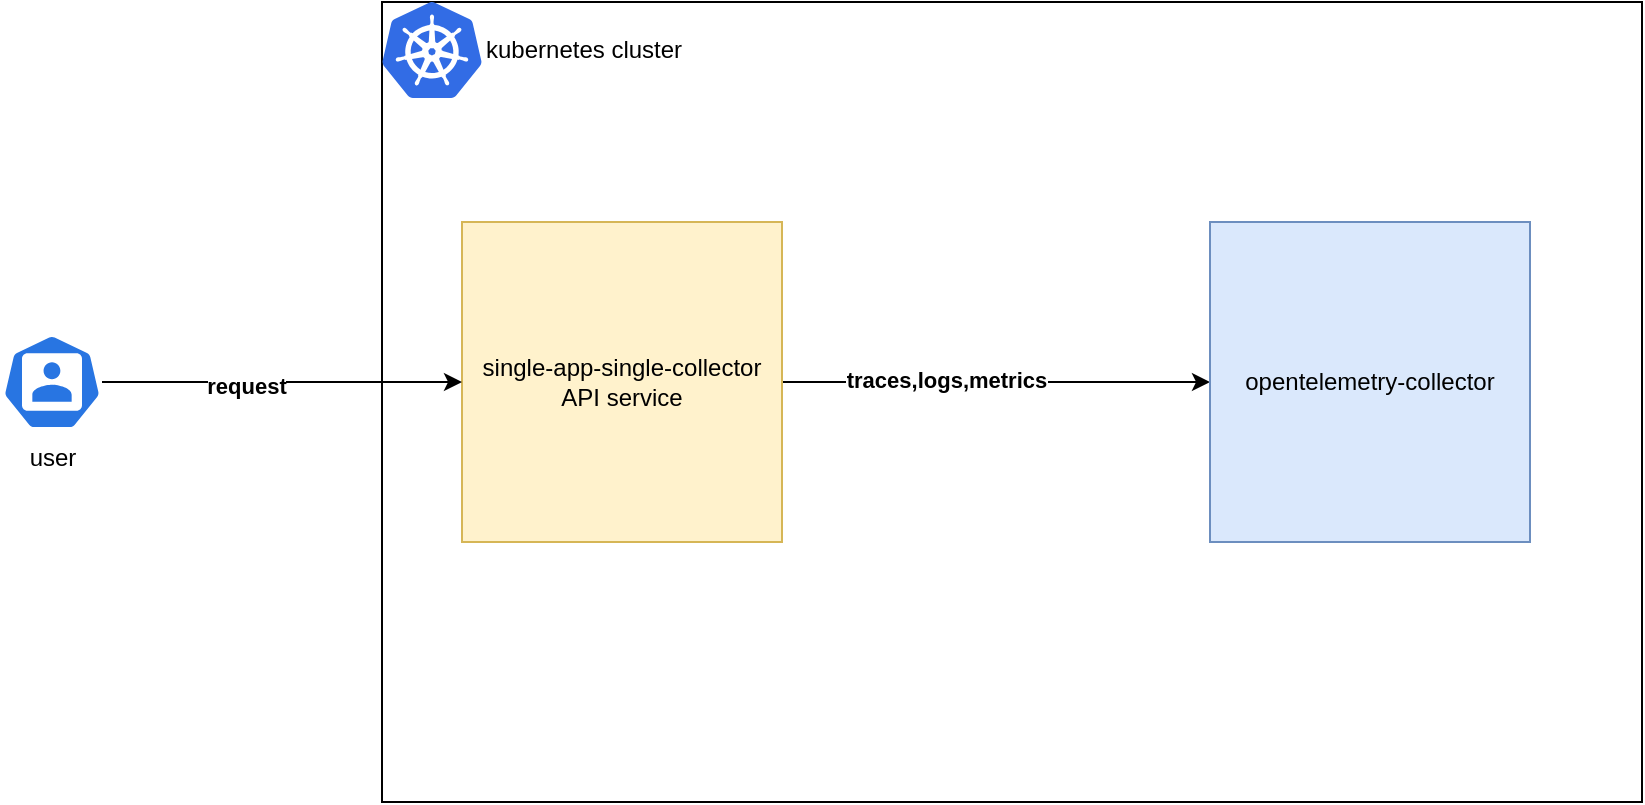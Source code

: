 <mxfile version="22.0.2" type="device">
  <diagram name="Page-1" id="ZXR5-eL-hxK1p33iIBn2">
    <mxGraphModel dx="2261" dy="843" grid="1" gridSize="10" guides="1" tooltips="1" connect="1" arrows="1" fold="1" page="1" pageScale="1" pageWidth="827" pageHeight="1169" math="0" shadow="0">
      <root>
        <mxCell id="0" />
        <mxCell id="1" parent="0" />
        <mxCell id="TIAMCGAYwyrp1Py1rRRc-9" style="edgeStyle=orthogonalEdgeStyle;rounded=0;orthogonalLoop=1;jettySize=auto;html=1;" edge="1" parent="1" source="TIAMCGAYwyrp1Py1rRRc-1" target="TIAMCGAYwyrp1Py1rRRc-8">
          <mxGeometry relative="1" as="geometry" />
        </mxCell>
        <mxCell id="TIAMCGAYwyrp1Py1rRRc-10" value="&lt;b&gt;traces,logs,metrics&lt;/b&gt;" style="edgeLabel;html=1;align=center;verticalAlign=middle;resizable=0;points=[];" vertex="1" connectable="0" parent="TIAMCGAYwyrp1Py1rRRc-9">
          <mxGeometry x="-0.235" y="1" relative="1" as="geometry">
            <mxPoint as="offset" />
          </mxGeometry>
        </mxCell>
        <mxCell id="TIAMCGAYwyrp1Py1rRRc-1" value="single-app-single-collector&lt;br&gt;API service" style="whiteSpace=wrap;html=1;aspect=fixed;fillColor=#fff2cc;strokeColor=#d6b656;" vertex="1" parent="1">
          <mxGeometry x="40" y="310" width="160" height="160" as="geometry" />
        </mxCell>
        <mxCell id="TIAMCGAYwyrp1Py1rRRc-3" style="edgeStyle=orthogonalEdgeStyle;rounded=0;orthogonalLoop=1;jettySize=auto;html=1;entryX=0;entryY=0.5;entryDx=0;entryDy=0;" edge="1" parent="1" source="TIAMCGAYwyrp1Py1rRRc-2" target="TIAMCGAYwyrp1Py1rRRc-1">
          <mxGeometry relative="1" as="geometry" />
        </mxCell>
        <mxCell id="TIAMCGAYwyrp1Py1rRRc-12" value="request" style="edgeLabel;html=1;align=center;verticalAlign=middle;resizable=0;points=[];fontStyle=1" vertex="1" connectable="0" parent="TIAMCGAYwyrp1Py1rRRc-3">
          <mxGeometry x="-0.2" y="-2" relative="1" as="geometry">
            <mxPoint as="offset" />
          </mxGeometry>
        </mxCell>
        <mxCell id="TIAMCGAYwyrp1Py1rRRc-2" value="user" style="sketch=0;html=1;dashed=0;whitespace=wrap;fillColor=#2875E2;strokeColor=#ffffff;points=[[0.005,0.63,0],[0.1,0.2,0],[0.9,0.2,0],[0.5,0,0],[0.995,0.63,0],[0.72,0.99,0],[0.5,1,0],[0.28,0.99,0]];verticalLabelPosition=bottom;align=center;verticalAlign=top;shape=mxgraph.kubernetes.icon;prIcon=user" vertex="1" parent="1">
          <mxGeometry x="-190" y="366" width="50" height="48" as="geometry" />
        </mxCell>
        <mxCell id="TIAMCGAYwyrp1Py1rRRc-13" value="" style="rounded=0;whiteSpace=wrap;html=1;fillColor=none;" vertex="1" parent="1">
          <mxGeometry y="200" width="630" height="400" as="geometry" />
        </mxCell>
        <mxCell id="TIAMCGAYwyrp1Py1rRRc-8" value="opentelemetry-collector" style="whiteSpace=wrap;html=1;aspect=fixed;fillColor=#dae8fc;strokeColor=#6c8ebf;" vertex="1" parent="1">
          <mxGeometry x="414" y="310" width="160" height="160" as="geometry" />
        </mxCell>
        <mxCell id="TIAMCGAYwyrp1Py1rRRc-14" value="kubernetes cluster" style="image;sketch=0;aspect=fixed;html=1;points=[];align=left;fontSize=12;image=img/lib/mscae/Kubernetes.svg;labelPosition=right;verticalLabelPosition=middle;verticalAlign=middle;" vertex="1" parent="1">
          <mxGeometry y="200" width="50" height="48" as="geometry" />
        </mxCell>
      </root>
    </mxGraphModel>
  </diagram>
</mxfile>
